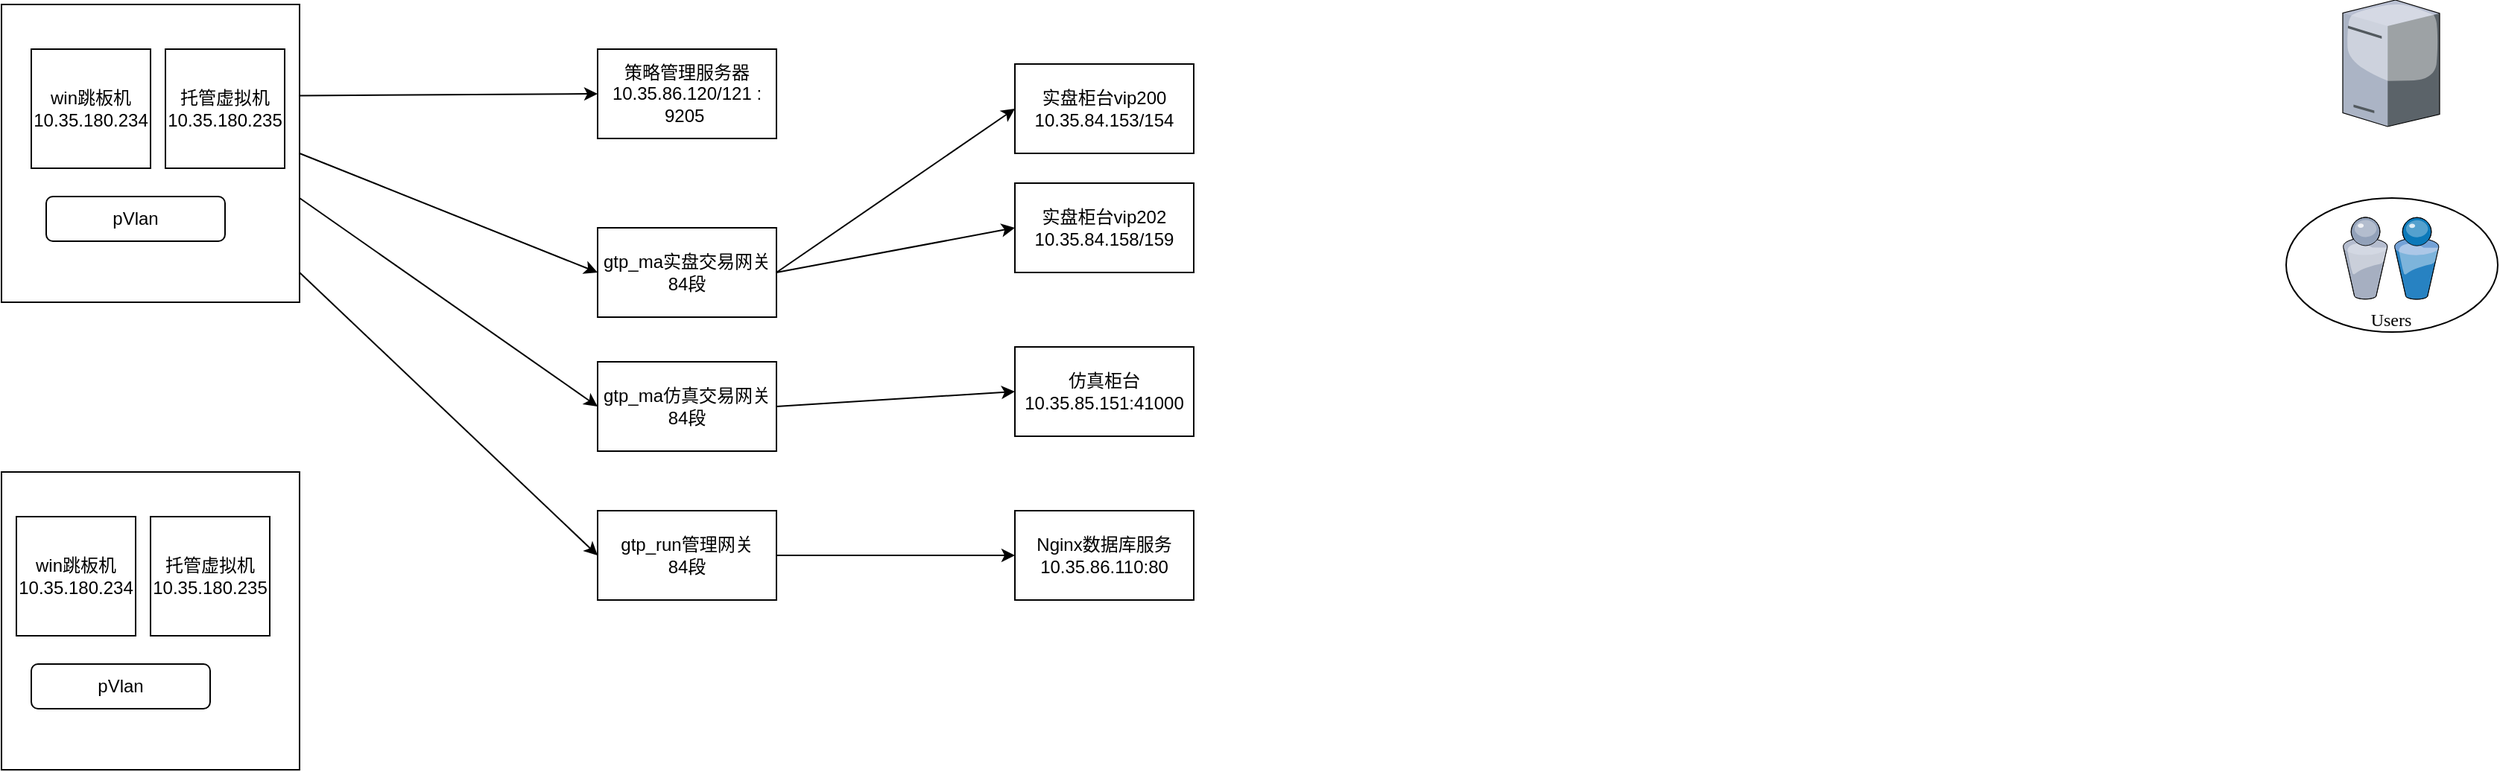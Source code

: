 <mxfile version="14.1.4" type="github">
  <diagram name="Page-1" id="822b0af5-4adb-64df-f703-e8dfc1f81529">
    <mxGraphModel dx="947" dy="880" grid="1" gridSize="10" guides="1" tooltips="1" connect="1" arrows="1" fold="1" page="1" pageScale="1" pageWidth="1100" pageHeight="850" background="#ffffff" math="0" shadow="0">
      <root>
        <mxCell id="0" />
        <mxCell id="1" parent="0" />
        <mxCell id="5NULZO0XBvznPBfrXjzR-3" value="" style="whiteSpace=wrap;html=1;aspect=fixed;" vertex="1" parent="1">
          <mxGeometry x="120" y="180" width="200" height="200" as="geometry" />
        </mxCell>
        <mxCell id="7d933b09d9755ecc-19" value="" style="ellipse;whiteSpace=wrap;html=1;rounded=0;shadow=0;comic=0;strokeWidth=1;fontFamily=Verdana;" parent="1" vertex="1">
          <mxGeometry x="1653" y="310" width="142" height="90" as="geometry" />
        </mxCell>
        <mxCell id="7d933b09d9755ecc-20" value="Users" style="verticalLabelPosition=bottom;aspect=fixed;html=1;verticalAlign=top;strokeColor=none;shape=mxgraph.citrix.users;rounded=0;shadow=0;comic=0;fontFamily=Verdana;" parent="1" vertex="1">
          <mxGeometry x="1691" y="323" width="64.5" height="55" as="geometry" />
        </mxCell>
        <mxCell id="7d933b09d9755ecc-21" value="" style="verticalLabelPosition=bottom;aspect=fixed;html=1;verticalAlign=top;strokeColor=none;shape=mxgraph.citrix.tower_server;rounded=0;shadow=0;comic=0;fontFamily=Verdana;" parent="1" vertex="1">
          <mxGeometry x="1691" y="177" width="65" height="85" as="geometry" />
        </mxCell>
        <mxCell id="5NULZO0XBvznPBfrXjzR-1" value="win跳板机10.35.180.234" style="whiteSpace=wrap;html=1;aspect=fixed;" vertex="1" parent="1">
          <mxGeometry x="140" y="210" width="80" height="80" as="geometry" />
        </mxCell>
        <mxCell id="5NULZO0XBvznPBfrXjzR-2" value="托管虚拟机10.35.180.235" style="whiteSpace=wrap;html=1;aspect=fixed;" vertex="1" parent="1">
          <mxGeometry x="230" y="210" width="80" height="80" as="geometry" />
        </mxCell>
        <object label="pVlan" id="5NULZO0XBvznPBfrXjzR-4">
          <mxCell style="rounded=1;whiteSpace=wrap;html=1;" vertex="1" parent="1">
            <mxGeometry x="150" y="309" width="120" height="30" as="geometry" />
          </mxCell>
        </object>
        <mxCell id="5NULZO0XBvznPBfrXjzR-7" value="" style="whiteSpace=wrap;html=1;aspect=fixed;" vertex="1" parent="1">
          <mxGeometry x="120" y="494" width="200" height="200" as="geometry" />
        </mxCell>
        <mxCell id="5NULZO0XBvznPBfrXjzR-8" value="win跳板机10.35.180.234" style="whiteSpace=wrap;html=1;aspect=fixed;" vertex="1" parent="1">
          <mxGeometry x="130" y="524" width="80" height="80" as="geometry" />
        </mxCell>
        <mxCell id="5NULZO0XBvznPBfrXjzR-9" value="托管虚拟机10.35.180.235" style="whiteSpace=wrap;html=1;aspect=fixed;" vertex="1" parent="1">
          <mxGeometry x="220" y="524" width="80" height="80" as="geometry" />
        </mxCell>
        <object label="pVlan" id="5NULZO0XBvznPBfrXjzR-10">
          <mxCell style="rounded=1;whiteSpace=wrap;html=1;" vertex="1" parent="1">
            <mxGeometry x="140" y="623" width="120" height="30" as="geometry" />
          </mxCell>
        </object>
        <mxCell id="5NULZO0XBvznPBfrXjzR-11" value="gtp_ma实盘交易网关&lt;br&gt;84段" style="rounded=0;whiteSpace=wrap;html=1;" vertex="1" parent="1">
          <mxGeometry x="520" y="330" width="120" height="60" as="geometry" />
        </mxCell>
        <mxCell id="5NULZO0XBvznPBfrXjzR-12" value="策略管理服务器&lt;br&gt;10.35.86.120/121 : 9205&amp;nbsp;" style="rounded=0;whiteSpace=wrap;html=1;" vertex="1" parent="1">
          <mxGeometry x="520" y="210" width="120" height="60" as="geometry" />
        </mxCell>
        <mxCell id="5NULZO0XBvznPBfrXjzR-13" value="gtp_ma仿真交易网关&lt;br&gt;84段" style="rounded=0;whiteSpace=wrap;html=1;" vertex="1" parent="1">
          <mxGeometry x="520" y="420" width="120" height="60" as="geometry" />
        </mxCell>
        <mxCell id="5NULZO0XBvznPBfrXjzR-14" value="gtp_run管理网关&lt;br&gt;84段" style="rounded=0;whiteSpace=wrap;html=1;" vertex="1" parent="1">
          <mxGeometry x="520" y="520" width="120" height="60" as="geometry" />
        </mxCell>
        <mxCell id="5NULZO0XBvznPBfrXjzR-16" value="实盘柜台vip200 10.35.84.153/154" style="rounded=0;whiteSpace=wrap;html=1;" vertex="1" parent="1">
          <mxGeometry x="800" y="220" width="120" height="60" as="geometry" />
        </mxCell>
        <mxCell id="5NULZO0XBvznPBfrXjzR-17" value="实盘柜台vip202&lt;br&gt;10.35.84.158/159" style="rounded=0;whiteSpace=wrap;html=1;" vertex="1" parent="1">
          <mxGeometry x="800" y="300" width="120" height="60" as="geometry" />
        </mxCell>
        <mxCell id="5NULZO0XBvznPBfrXjzR-18" value="仿真柜台10.35.85.151:41000" style="rounded=0;whiteSpace=wrap;html=1;" vertex="1" parent="1">
          <mxGeometry x="800" y="410" width="120" height="60" as="geometry" />
        </mxCell>
        <mxCell id="5NULZO0XBvznPBfrXjzR-19" value="Nginx数据库服务10.35.86.110:80" style="rounded=0;whiteSpace=wrap;html=1;" vertex="1" parent="1">
          <mxGeometry x="800" y="520" width="120" height="60" as="geometry" />
        </mxCell>
        <mxCell id="5NULZO0XBvznPBfrXjzR-22" value="" style="endArrow=classic;html=1;entryX=0;entryY=0.5;entryDx=0;entryDy=0;exitX=1;exitY=0.5;exitDx=0;exitDy=0;" edge="1" parent="1" source="5NULZO0XBvznPBfrXjzR-3" target="5NULZO0XBvznPBfrXjzR-11">
          <mxGeometry width="50" height="50" relative="1" as="geometry">
            <mxPoint x="390" y="390" as="sourcePoint" />
            <mxPoint x="440" y="340" as="targetPoint" />
          </mxGeometry>
        </mxCell>
        <mxCell id="5NULZO0XBvznPBfrXjzR-23" value="" style="endArrow=classic;html=1;exitX=1;exitY=0.5;exitDx=0;exitDy=0;" edge="1" parent="1" source="5NULZO0XBvznPBfrXjzR-11">
          <mxGeometry width="50" height="50" relative="1" as="geometry">
            <mxPoint x="750" y="300" as="sourcePoint" />
            <mxPoint x="800" y="250" as="targetPoint" />
          </mxGeometry>
        </mxCell>
        <mxCell id="5NULZO0XBvznPBfrXjzR-24" value="" style="endArrow=classic;html=1;exitX=1;exitY=0.5;exitDx=0;exitDy=0;entryX=0;entryY=0.5;entryDx=0;entryDy=0;" edge="1" parent="1" source="5NULZO0XBvznPBfrXjzR-11" target="5NULZO0XBvznPBfrXjzR-17">
          <mxGeometry width="50" height="50" relative="1" as="geometry">
            <mxPoint x="650" y="370" as="sourcePoint" />
            <mxPoint x="810" y="260" as="targetPoint" />
          </mxGeometry>
        </mxCell>
        <mxCell id="5NULZO0XBvznPBfrXjzR-25" value="" style="endArrow=classic;html=1;exitX=1;exitY=0.5;exitDx=0;exitDy=0;entryX=0;entryY=0.5;entryDx=0;entryDy=0;" edge="1" parent="1" source="5NULZO0XBvznPBfrXjzR-13" target="5NULZO0XBvznPBfrXjzR-18">
          <mxGeometry width="50" height="50" relative="1" as="geometry">
            <mxPoint x="640" y="480" as="sourcePoint" />
            <mxPoint x="800" y="370" as="targetPoint" />
          </mxGeometry>
        </mxCell>
        <mxCell id="5NULZO0XBvznPBfrXjzR-26" value="" style="endArrow=classic;html=1;entryX=0;entryY=0.5;entryDx=0;entryDy=0;" edge="1" parent="1" target="5NULZO0XBvznPBfrXjzR-13">
          <mxGeometry width="50" height="50" relative="1" as="geometry">
            <mxPoint x="320" y="310" as="sourcePoint" />
            <mxPoint x="450" y="420" as="targetPoint" />
          </mxGeometry>
        </mxCell>
        <mxCell id="5NULZO0XBvznPBfrXjzR-27" value="" style="endArrow=classic;html=1;entryX=0;entryY=0.5;entryDx=0;entryDy=0;exitX=1;exitY=0.5;exitDx=0;exitDy=0;" edge="1" parent="1" source="5NULZO0XBvznPBfrXjzR-14" target="5NULZO0XBvznPBfrXjzR-19">
          <mxGeometry width="50" height="50" relative="1" as="geometry">
            <mxPoint x="680" y="590" as="sourcePoint" />
            <mxPoint x="730" y="540" as="targetPoint" />
          </mxGeometry>
        </mxCell>
        <mxCell id="5NULZO0XBvznPBfrXjzR-28" value="" style="endArrow=classic;html=1;entryX=0;entryY=0.5;entryDx=0;entryDy=0;" edge="1" parent="1" target="5NULZO0XBvznPBfrXjzR-14">
          <mxGeometry width="50" height="50" relative="1" as="geometry">
            <mxPoint x="320" y="360" as="sourcePoint" />
            <mxPoint x="440" y="460" as="targetPoint" />
          </mxGeometry>
        </mxCell>
        <mxCell id="5NULZO0XBvznPBfrXjzR-29" value="" style="endArrow=classic;html=1;exitX=1;exitY=0.306;exitDx=0;exitDy=0;exitPerimeter=0;entryX=0;entryY=0.5;entryDx=0;entryDy=0;" edge="1" parent="1" source="5NULZO0XBvznPBfrXjzR-3" target="5NULZO0XBvznPBfrXjzR-12">
          <mxGeometry width="50" height="50" relative="1" as="geometry">
            <mxPoint x="360" y="280" as="sourcePoint" />
            <mxPoint x="410" y="230" as="targetPoint" />
          </mxGeometry>
        </mxCell>
      </root>
    </mxGraphModel>
  </diagram>
</mxfile>

